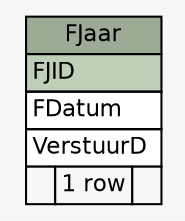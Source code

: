 // dot 2.40.1 on Linux 4.19.0-6-amd64
// SchemaSpy rev 590
digraph "FJaar" {
  graph [
    rankdir="RL"
    bgcolor="#f7f7f7"
    nodesep="0.18"
    ranksep="0.46"
    fontname="Helvetica"
    fontsize="11"
  ];
  node [
    fontname="Helvetica"
    fontsize="11"
    shape="plaintext"
  ];
  edge [
    arrowsize="0.8"
  ];
  "FJaar" [
    label=<
    <TABLE BORDER="0" CELLBORDER="1" CELLSPACING="0" BGCOLOR="#ffffff">
      <TR><TD COLSPAN="3" BGCOLOR="#9bab96" ALIGN="CENTER">FJaar</TD></TR>
      <TR><TD PORT="FJID" COLSPAN="3" BGCOLOR="#bed1b8" ALIGN="LEFT">FJID</TD></TR>
      <TR><TD PORT="FDatum" COLSPAN="3" ALIGN="LEFT">FDatum</TD></TR>
      <TR><TD PORT="VerstuurD" COLSPAN="3" ALIGN="LEFT">VerstuurD</TD></TR>
      <TR><TD ALIGN="LEFT" BGCOLOR="#f7f7f7">  </TD><TD ALIGN="RIGHT" BGCOLOR="#f7f7f7">1 row</TD><TD ALIGN="RIGHT" BGCOLOR="#f7f7f7">  </TD></TR>
    </TABLE>>
    URL="tables/FJaar.html"
    tooltip="FJaar"
  ];
}
